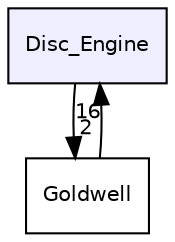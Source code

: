 digraph "Disc_Engine" {
  compound=true
  node [ fontsize="10", fontname="Helvetica"];
  edge [ labelfontsize="10", labelfontname="Helvetica"];
  dir_747b5ad4ad576804cdc82d68540b7ec7 [shape=box, label="Disc_Engine", style="filled", fillcolor="#eeeeff", pencolor="black", URL="dir_747b5ad4ad576804cdc82d68540b7ec7.html"];
  dir_b4ca96628f9e835a7af59ef6b28a4e85 [shape=box label="Goldwell" URL="dir_b4ca96628f9e835a7af59ef6b28a4e85.html"];
  dir_b4ca96628f9e835a7af59ef6b28a4e85->dir_747b5ad4ad576804cdc82d68540b7ec7 [headlabel="16", labeldistance=1.5 headhref="dir_000001_000000.html"];
  dir_747b5ad4ad576804cdc82d68540b7ec7->dir_b4ca96628f9e835a7af59ef6b28a4e85 [headlabel="2", labeldistance=1.5 headhref="dir_000000_000001.html"];
}
